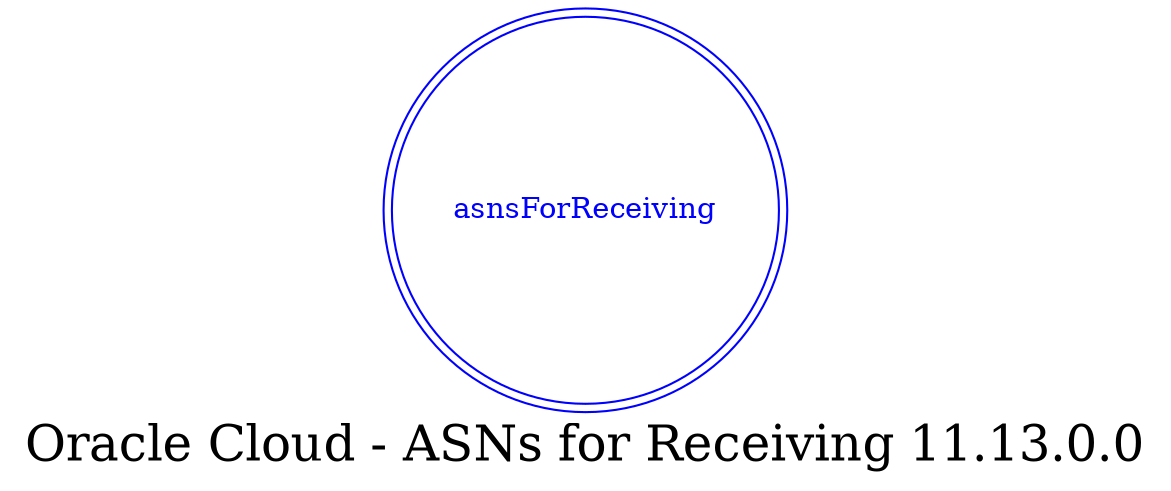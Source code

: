 digraph LexiconGraph {
graph[label="Oracle Cloud - ASNs for Receiving 11.13.0.0", fontsize=24]
splines=true
"asnsForReceiving" [color=blue, fontcolor=blue, shape=doublecircle]
}
